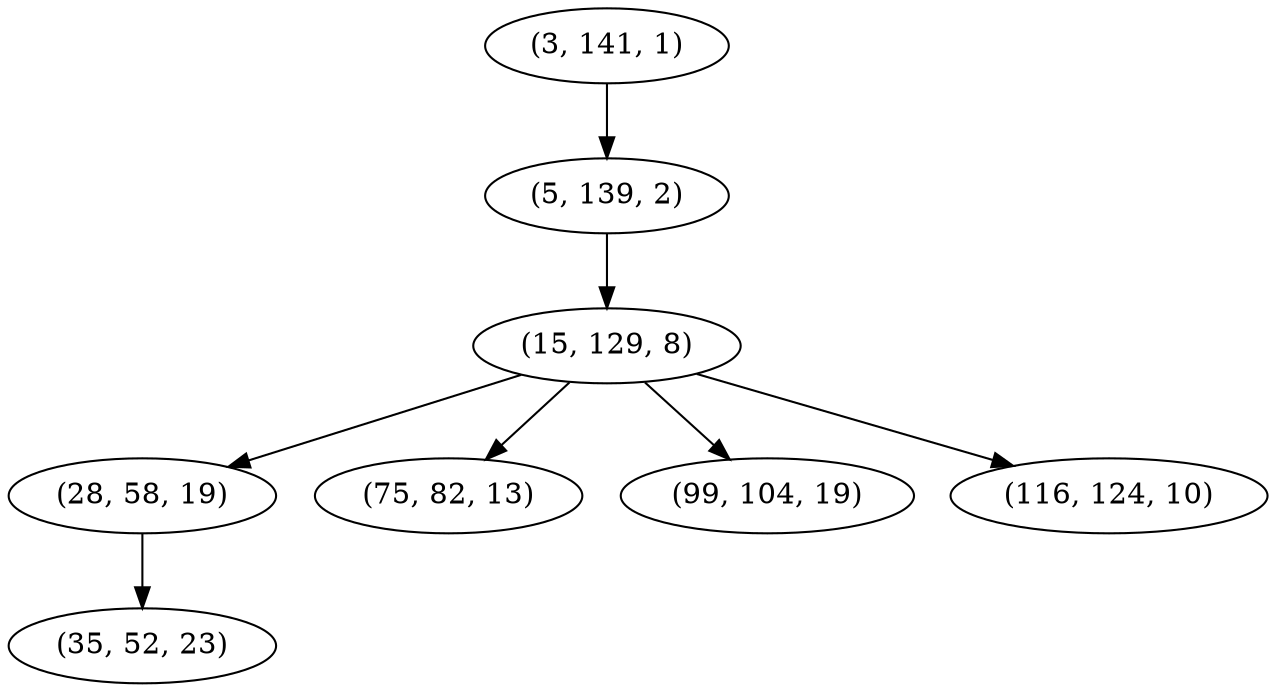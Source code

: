 digraph tree {
    "(3, 141, 1)";
    "(5, 139, 2)";
    "(15, 129, 8)";
    "(28, 58, 19)";
    "(35, 52, 23)";
    "(75, 82, 13)";
    "(99, 104, 19)";
    "(116, 124, 10)";
    "(3, 141, 1)" -> "(5, 139, 2)";
    "(5, 139, 2)" -> "(15, 129, 8)";
    "(15, 129, 8)" -> "(28, 58, 19)";
    "(15, 129, 8)" -> "(75, 82, 13)";
    "(15, 129, 8)" -> "(99, 104, 19)";
    "(15, 129, 8)" -> "(116, 124, 10)";
    "(28, 58, 19)" -> "(35, 52, 23)";
}
